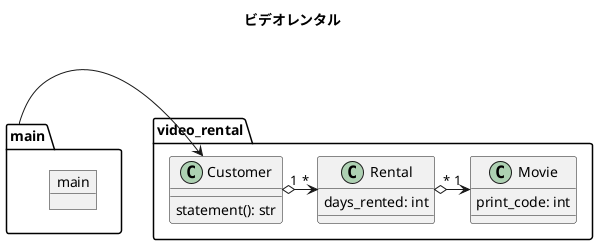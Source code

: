 @startuml

title ビデオレンタル

package main {
    object main {
    }
}

package video_rental {
   
    class Movie {
        print_code: int
    }

    class Rental {
        days_rented: int
    }

    class Customer {
        statement(): str
    }
}

main -right->Customer
Customer "1" o--right--> "*" Rental
Rental "*" o--right--> "1" Movie


@enduml